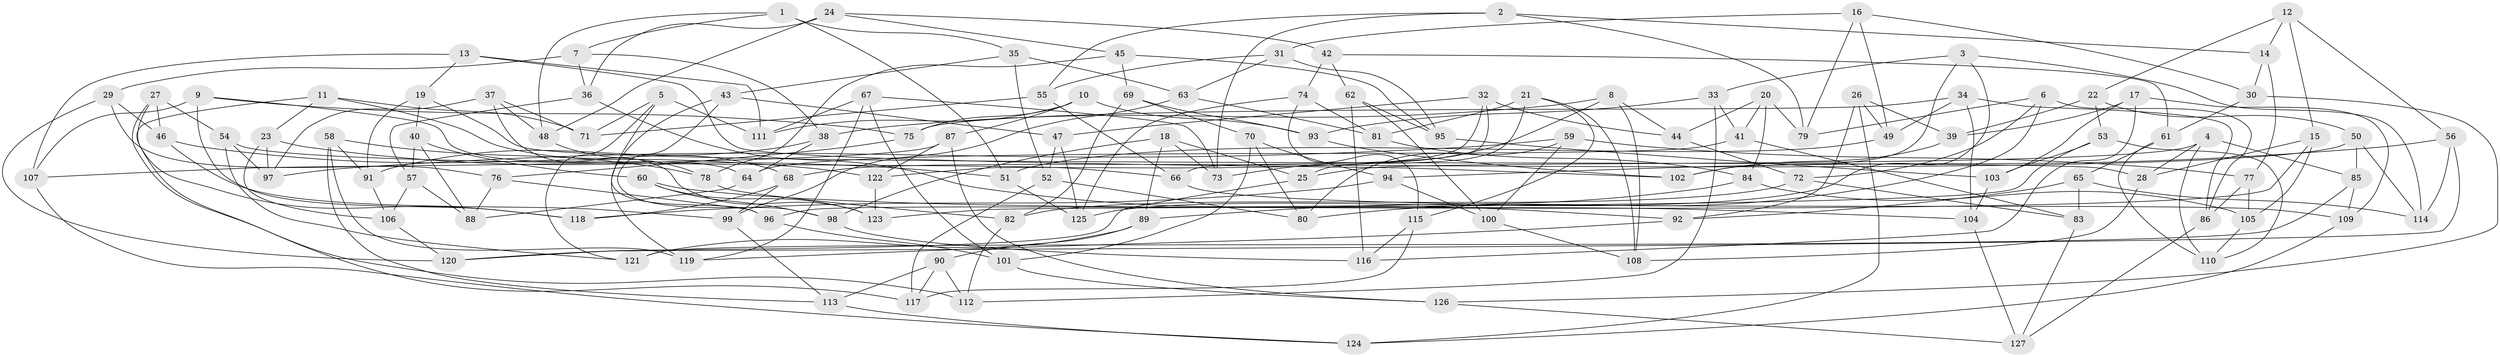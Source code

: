 // Generated by graph-tools (version 1.1) at 2025/02/03/09/25 03:02:58]
// undirected, 127 vertices, 254 edges
graph export_dot {
graph [start="1"]
  node [color=gray90,style=filled];
  1;
  2;
  3;
  4;
  5;
  6;
  7;
  8;
  9;
  10;
  11;
  12;
  13;
  14;
  15;
  16;
  17;
  18;
  19;
  20;
  21;
  22;
  23;
  24;
  25;
  26;
  27;
  28;
  29;
  30;
  31;
  32;
  33;
  34;
  35;
  36;
  37;
  38;
  39;
  40;
  41;
  42;
  43;
  44;
  45;
  46;
  47;
  48;
  49;
  50;
  51;
  52;
  53;
  54;
  55;
  56;
  57;
  58;
  59;
  60;
  61;
  62;
  63;
  64;
  65;
  66;
  67;
  68;
  69;
  70;
  71;
  72;
  73;
  74;
  75;
  76;
  77;
  78;
  79;
  80;
  81;
  82;
  83;
  84;
  85;
  86;
  87;
  88;
  89;
  90;
  91;
  92;
  93;
  94;
  95;
  96;
  97;
  98;
  99;
  100;
  101;
  102;
  103;
  104;
  105;
  106;
  107;
  108;
  109;
  110;
  111;
  112;
  113;
  114;
  115;
  116;
  117;
  118;
  119;
  120;
  121;
  122;
  123;
  124;
  125;
  126;
  127;
  1 -- 48;
  1 -- 51;
  1 -- 7;
  1 -- 35;
  2 -- 73;
  2 -- 79;
  2 -- 14;
  2 -- 55;
  3 -- 102;
  3 -- 33;
  3 -- 114;
  3 -- 125;
  4 -- 110;
  4 -- 25;
  4 -- 28;
  4 -- 85;
  5 -- 71;
  5 -- 96;
  5 -- 121;
  5 -- 111;
  6 -- 72;
  6 -- 80;
  6 -- 79;
  6 -- 86;
  7 -- 38;
  7 -- 36;
  7 -- 29;
  8 -- 38;
  8 -- 73;
  8 -- 44;
  8 -- 108;
  9 -- 107;
  9 -- 64;
  9 -- 118;
  9 -- 75;
  10 -- 75;
  10 -- 93;
  10 -- 111;
  10 -- 87;
  11 -- 71;
  11 -- 117;
  11 -- 23;
  11 -- 68;
  12 -- 14;
  12 -- 15;
  12 -- 56;
  12 -- 22;
  13 -- 111;
  13 -- 102;
  13 -- 19;
  13 -- 107;
  14 -- 30;
  14 -- 77;
  15 -- 105;
  15 -- 96;
  15 -- 28;
  16 -- 31;
  16 -- 49;
  16 -- 79;
  16 -- 30;
  17 -- 39;
  17 -- 103;
  17 -- 109;
  17 -- 116;
  18 -- 98;
  18 -- 73;
  18 -- 25;
  18 -- 89;
  19 -- 91;
  19 -- 28;
  19 -- 40;
  20 -- 41;
  20 -- 79;
  20 -- 44;
  20 -- 84;
  21 -- 81;
  21 -- 25;
  21 -- 108;
  21 -- 115;
  22 -- 39;
  22 -- 53;
  22 -- 50;
  23 -- 51;
  23 -- 97;
  23 -- 106;
  24 -- 42;
  24 -- 48;
  24 -- 36;
  24 -- 45;
  25 -- 120;
  26 -- 49;
  26 -- 124;
  26 -- 92;
  26 -- 39;
  27 -- 118;
  27 -- 46;
  27 -- 112;
  27 -- 54;
  28 -- 108;
  29 -- 76;
  29 -- 46;
  29 -- 120;
  30 -- 126;
  30 -- 61;
  31 -- 63;
  31 -- 55;
  31 -- 95;
  32 -- 122;
  32 -- 66;
  32 -- 44;
  32 -- 47;
  33 -- 41;
  33 -- 112;
  33 -- 93;
  34 -- 75;
  34 -- 86;
  34 -- 104;
  34 -- 49;
  35 -- 52;
  35 -- 43;
  35 -- 63;
  36 -- 57;
  36 -- 92;
  37 -- 71;
  37 -- 97;
  37 -- 48;
  37 -- 123;
  38 -- 91;
  38 -- 64;
  39 -- 102;
  40 -- 88;
  40 -- 57;
  40 -- 60;
  41 -- 64;
  41 -- 83;
  42 -- 62;
  42 -- 74;
  42 -- 61;
  43 -- 47;
  43 -- 119;
  43 -- 98;
  44 -- 72;
  45 -- 95;
  45 -- 78;
  45 -- 69;
  46 -- 99;
  46 -- 122;
  47 -- 52;
  47 -- 125;
  48 -- 78;
  49 -- 51;
  50 -- 68;
  50 -- 114;
  50 -- 85;
  51 -- 125;
  52 -- 80;
  52 -- 117;
  53 -- 103;
  53 -- 110;
  53 -- 123;
  54 -- 97;
  54 -- 66;
  54 -- 121;
  55 -- 66;
  55 -- 71;
  56 -- 114;
  56 -- 120;
  56 -- 94;
  57 -- 106;
  57 -- 88;
  58 -- 119;
  58 -- 78;
  58 -- 113;
  58 -- 91;
  59 -- 80;
  59 -- 97;
  59 -- 77;
  59 -- 100;
  60 -- 104;
  60 -- 98;
  60 -- 123;
  61 -- 65;
  61 -- 110;
  62 -- 95;
  62 -- 116;
  62 -- 100;
  63 -- 81;
  63 -- 99;
  64 -- 88;
  65 -- 114;
  65 -- 92;
  65 -- 83;
  66 -- 109;
  67 -- 111;
  67 -- 101;
  67 -- 119;
  67 -- 73;
  68 -- 99;
  68 -- 118;
  69 -- 93;
  69 -- 82;
  69 -- 70;
  70 -- 80;
  70 -- 94;
  70 -- 101;
  72 -- 83;
  72 -- 82;
  74 -- 115;
  74 -- 125;
  74 -- 81;
  75 -- 76;
  76 -- 96;
  76 -- 88;
  77 -- 86;
  77 -- 105;
  78 -- 82;
  81 -- 84;
  82 -- 112;
  83 -- 127;
  84 -- 89;
  84 -- 105;
  85 -- 121;
  85 -- 109;
  86 -- 127;
  87 -- 122;
  87 -- 126;
  87 -- 107;
  89 -- 90;
  89 -- 121;
  90 -- 113;
  90 -- 117;
  90 -- 112;
  91 -- 106;
  92 -- 119;
  93 -- 102;
  94 -- 100;
  94 -- 118;
  95 -- 103;
  96 -- 101;
  98 -- 116;
  99 -- 113;
  100 -- 108;
  101 -- 126;
  103 -- 104;
  104 -- 127;
  105 -- 110;
  106 -- 120;
  107 -- 124;
  109 -- 124;
  113 -- 124;
  115 -- 117;
  115 -- 116;
  122 -- 123;
  126 -- 127;
}
